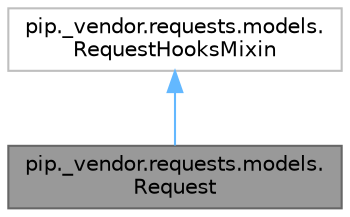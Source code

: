 digraph "pip._vendor.requests.models.Request"
{
 // LATEX_PDF_SIZE
  bgcolor="transparent";
  edge [fontname=Helvetica,fontsize=10,labelfontname=Helvetica,labelfontsize=10];
  node [fontname=Helvetica,fontsize=10,shape=box,height=0.2,width=0.4];
  Node1 [id="Node000001",label="pip._vendor.requests.models.\lRequest",height=0.2,width=0.4,color="gray40", fillcolor="grey60", style="filled", fontcolor="black",tooltip=" "];
  Node2 -> Node1 [id="edge2_Node000001_Node000002",dir="back",color="steelblue1",style="solid",tooltip=" "];
  Node2 [id="Node000002",label="pip._vendor.requests.models.\lRequestHooksMixin",height=0.2,width=0.4,color="grey75", fillcolor="white", style="filled",URL="$d6/dc3/classpip_1_1__vendor_1_1requests_1_1models_1_1RequestHooksMixin.html",tooltip=" "];
}
